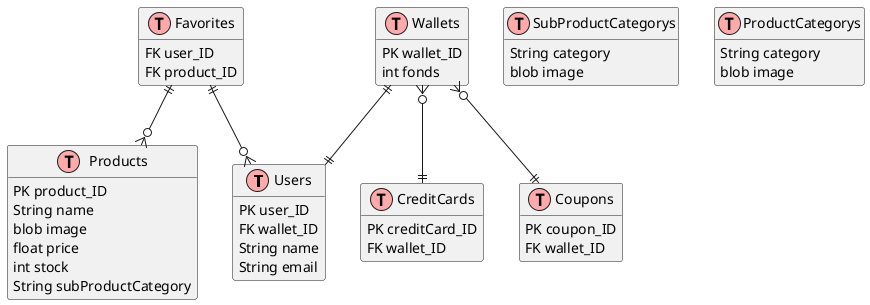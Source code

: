 @startuml
!define table(x) class x << (T,#FFAAAA) >>
hide methods
hide stereotypes

table(Users) {
    PK user_ID
    FK wallet_ID
    String name
    String email
}

table(Products) {
    PK product_ID
    String name
    blob image
    float price
    int stock
    String subProductCategory
}

table(Favorites) {
    FK user_ID
    FK product_ID
}

table(Wallets) {
    PK wallet_ID
    int fonds
}

table(CreditCards) {
    PK creditCard_ID
    FK wallet_ID
}

table(Coupons) {
    PK coupon_ID
    FK wallet_ID
}

table(SubProductCategorys) {
    String category
    blob image
}

table(ProductCategorys) {
    String category
    blob image
}

Wallets ||--|| Users
Wallets }o--|| CreditCards
Wallets }o--|| Coupons
Favorites ||--o{ Users
Favorites ||--o{ Products

@enduml